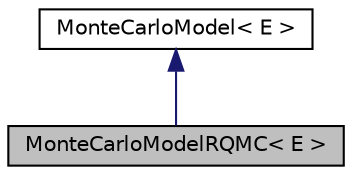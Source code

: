 digraph "MonteCarloModelRQMC&lt; E &gt;"
{
 // INTERACTIVE_SVG=YES
  bgcolor="transparent";
  edge [fontname="Helvetica",fontsize="10",labelfontname="Helvetica",labelfontsize="10"];
  node [fontname="Helvetica",fontsize="10",shape=record];
  Node2 [label="MonteCarloModelRQMC\< E \>",height=0.2,width=0.4,color="black", fillcolor="grey75", style="filled", fontcolor="black"];
  Node3 -> Node2 [dir="back",color="midnightblue",fontsize="10",style="solid",fontname="Helvetica"];
  Node3 [label="MonteCarloModel\< E \>",height=0.2,width=0.4,color="black",URL="$d5/d15/interfaceumontreal_1_1ssj_1_1mcqmctools_1_1MonteCarloModel.html",tooltip="An interface for a simple simulation model for which Monte Carlo (MC) or RQMC experiments are to be p..."];
}
